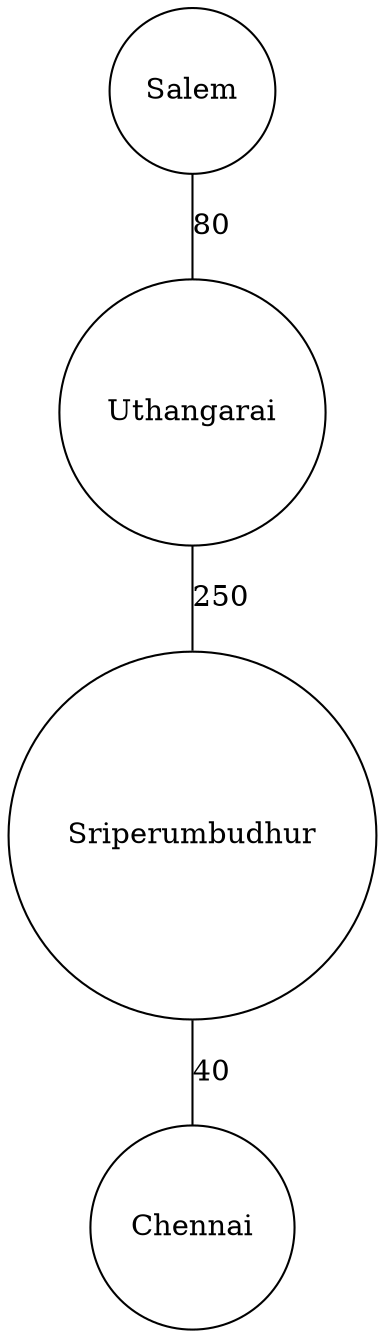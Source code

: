 graph MinimumSpanningTree {
node [shape=circle]
  3 [label="Salem"]
  1 [label="Chennai"]
  2 [label="Sriperumbudhur"]
  0 [label="Uthangarai"]
  2 -- 1 [label="40"]
  3 -- 0 [label="80"]
  0 -- 2 [label="250"]
}